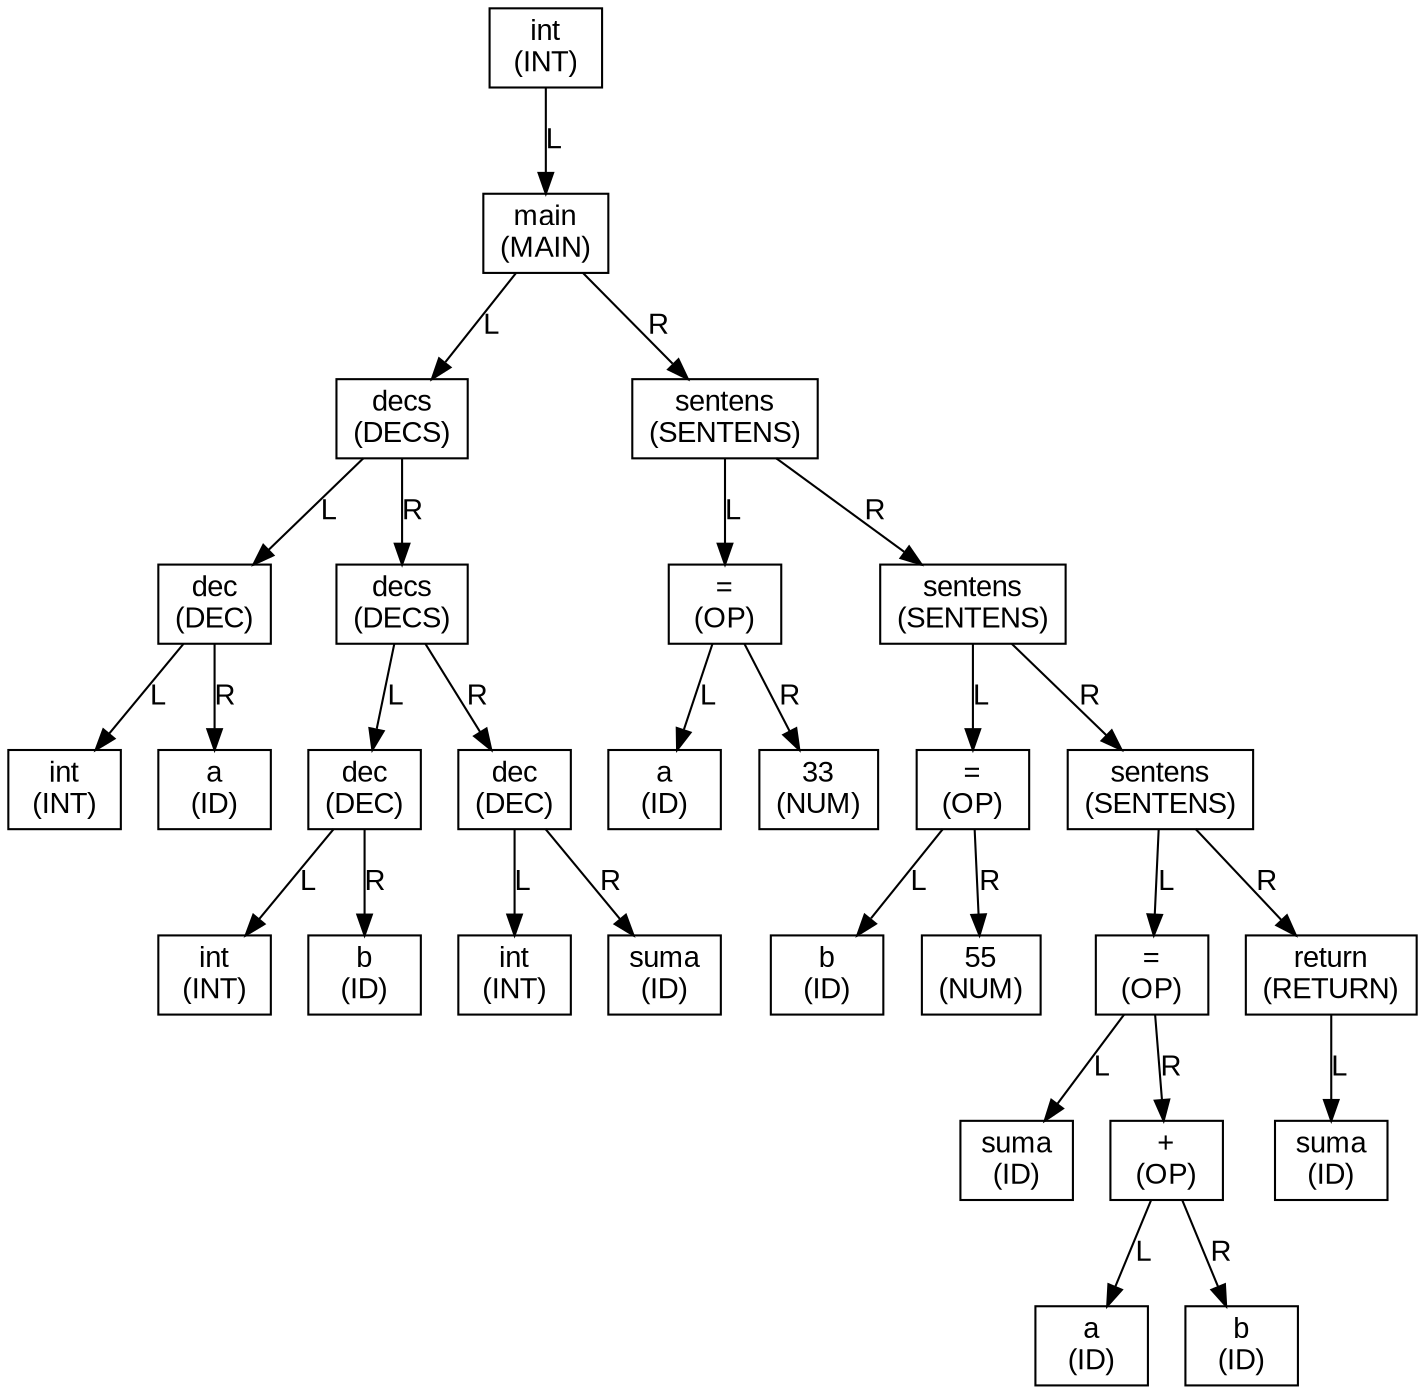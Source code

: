 digraph AST {
  rankdir=TB;
  node [fontname="Arial"];
  edge [fontname="Arial"];
  node0 [label="int\n(INT)", shape=box];
  node1 [label="main\n(MAIN)", shape=box];
  node2 [label="decs\n(DECS)", shape=box];
  node3 [label="dec\n(DEC)", shape=box];
  node4 [label="int\n(INT)", shape=box];
  node3 -> node4 [label="L"];
  node5 [label="a\n(ID)", shape=box];
  node3 -> node5 [label="R"];
  node2 -> node3 [label="L"];
  node6 [label="decs\n(DECS)", shape=box];
  node7 [label="dec\n(DEC)", shape=box];
  node8 [label="int\n(INT)", shape=box];
  node7 -> node8 [label="L"];
  node9 [label="b\n(ID)", shape=box];
  node7 -> node9 [label="R"];
  node6 -> node7 [label="L"];
  node10 [label="dec\n(DEC)", shape=box];
  node11 [label="int\n(INT)", shape=box];
  node10 -> node11 [label="L"];
  node12 [label="suma\n(ID)", shape=box];
  node10 -> node12 [label="R"];
  node6 -> node10 [label="R"];
  node2 -> node6 [label="R"];
  node1 -> node2 [label="L"];
  node13 [label="sentens\n(SENTENS)", shape=box];
  node14 [label="=\n(OP)", shape=box];
  node15 [label="a\n(ID)", shape=box];
  node14 -> node15 [label="L"];
  node16 [label="33\n(NUM)", shape=box];
  node14 -> node16 [label="R"];
  node13 -> node14 [label="L"];
  node17 [label="sentens\n(SENTENS)", shape=box];
  node18 [label="=\n(OP)", shape=box];
  node19 [label="b\n(ID)", shape=box];
  node18 -> node19 [label="L"];
  node20 [label="55\n(NUM)", shape=box];
  node18 -> node20 [label="R"];
  node17 -> node18 [label="L"];
  node21 [label="sentens\n(SENTENS)", shape=box];
  node22 [label="=\n(OP)", shape=box];
  node23 [label="suma\n(ID)", shape=box];
  node22 -> node23 [label="L"];
  node24 [label="+\n(OP)", shape=box];
  node25 [label="a\n(ID)", shape=box];
  node24 -> node25 [label="L"];
  node26 [label="b\n(ID)", shape=box];
  node24 -> node26 [label="R"];
  node22 -> node24 [label="R"];
  node21 -> node22 [label="L"];
  node27 [label="return\n(RETURN)", shape=box];
  node28 [label="suma\n(ID)", shape=box];
  node27 -> node28 [label="L"];
  node21 -> node27 [label="R"];
  node17 -> node21 [label="R"];
  node13 -> node17 [label="R"];
  node1 -> node13 [label="R"];
  node0 -> node1 [label="L"];
}
